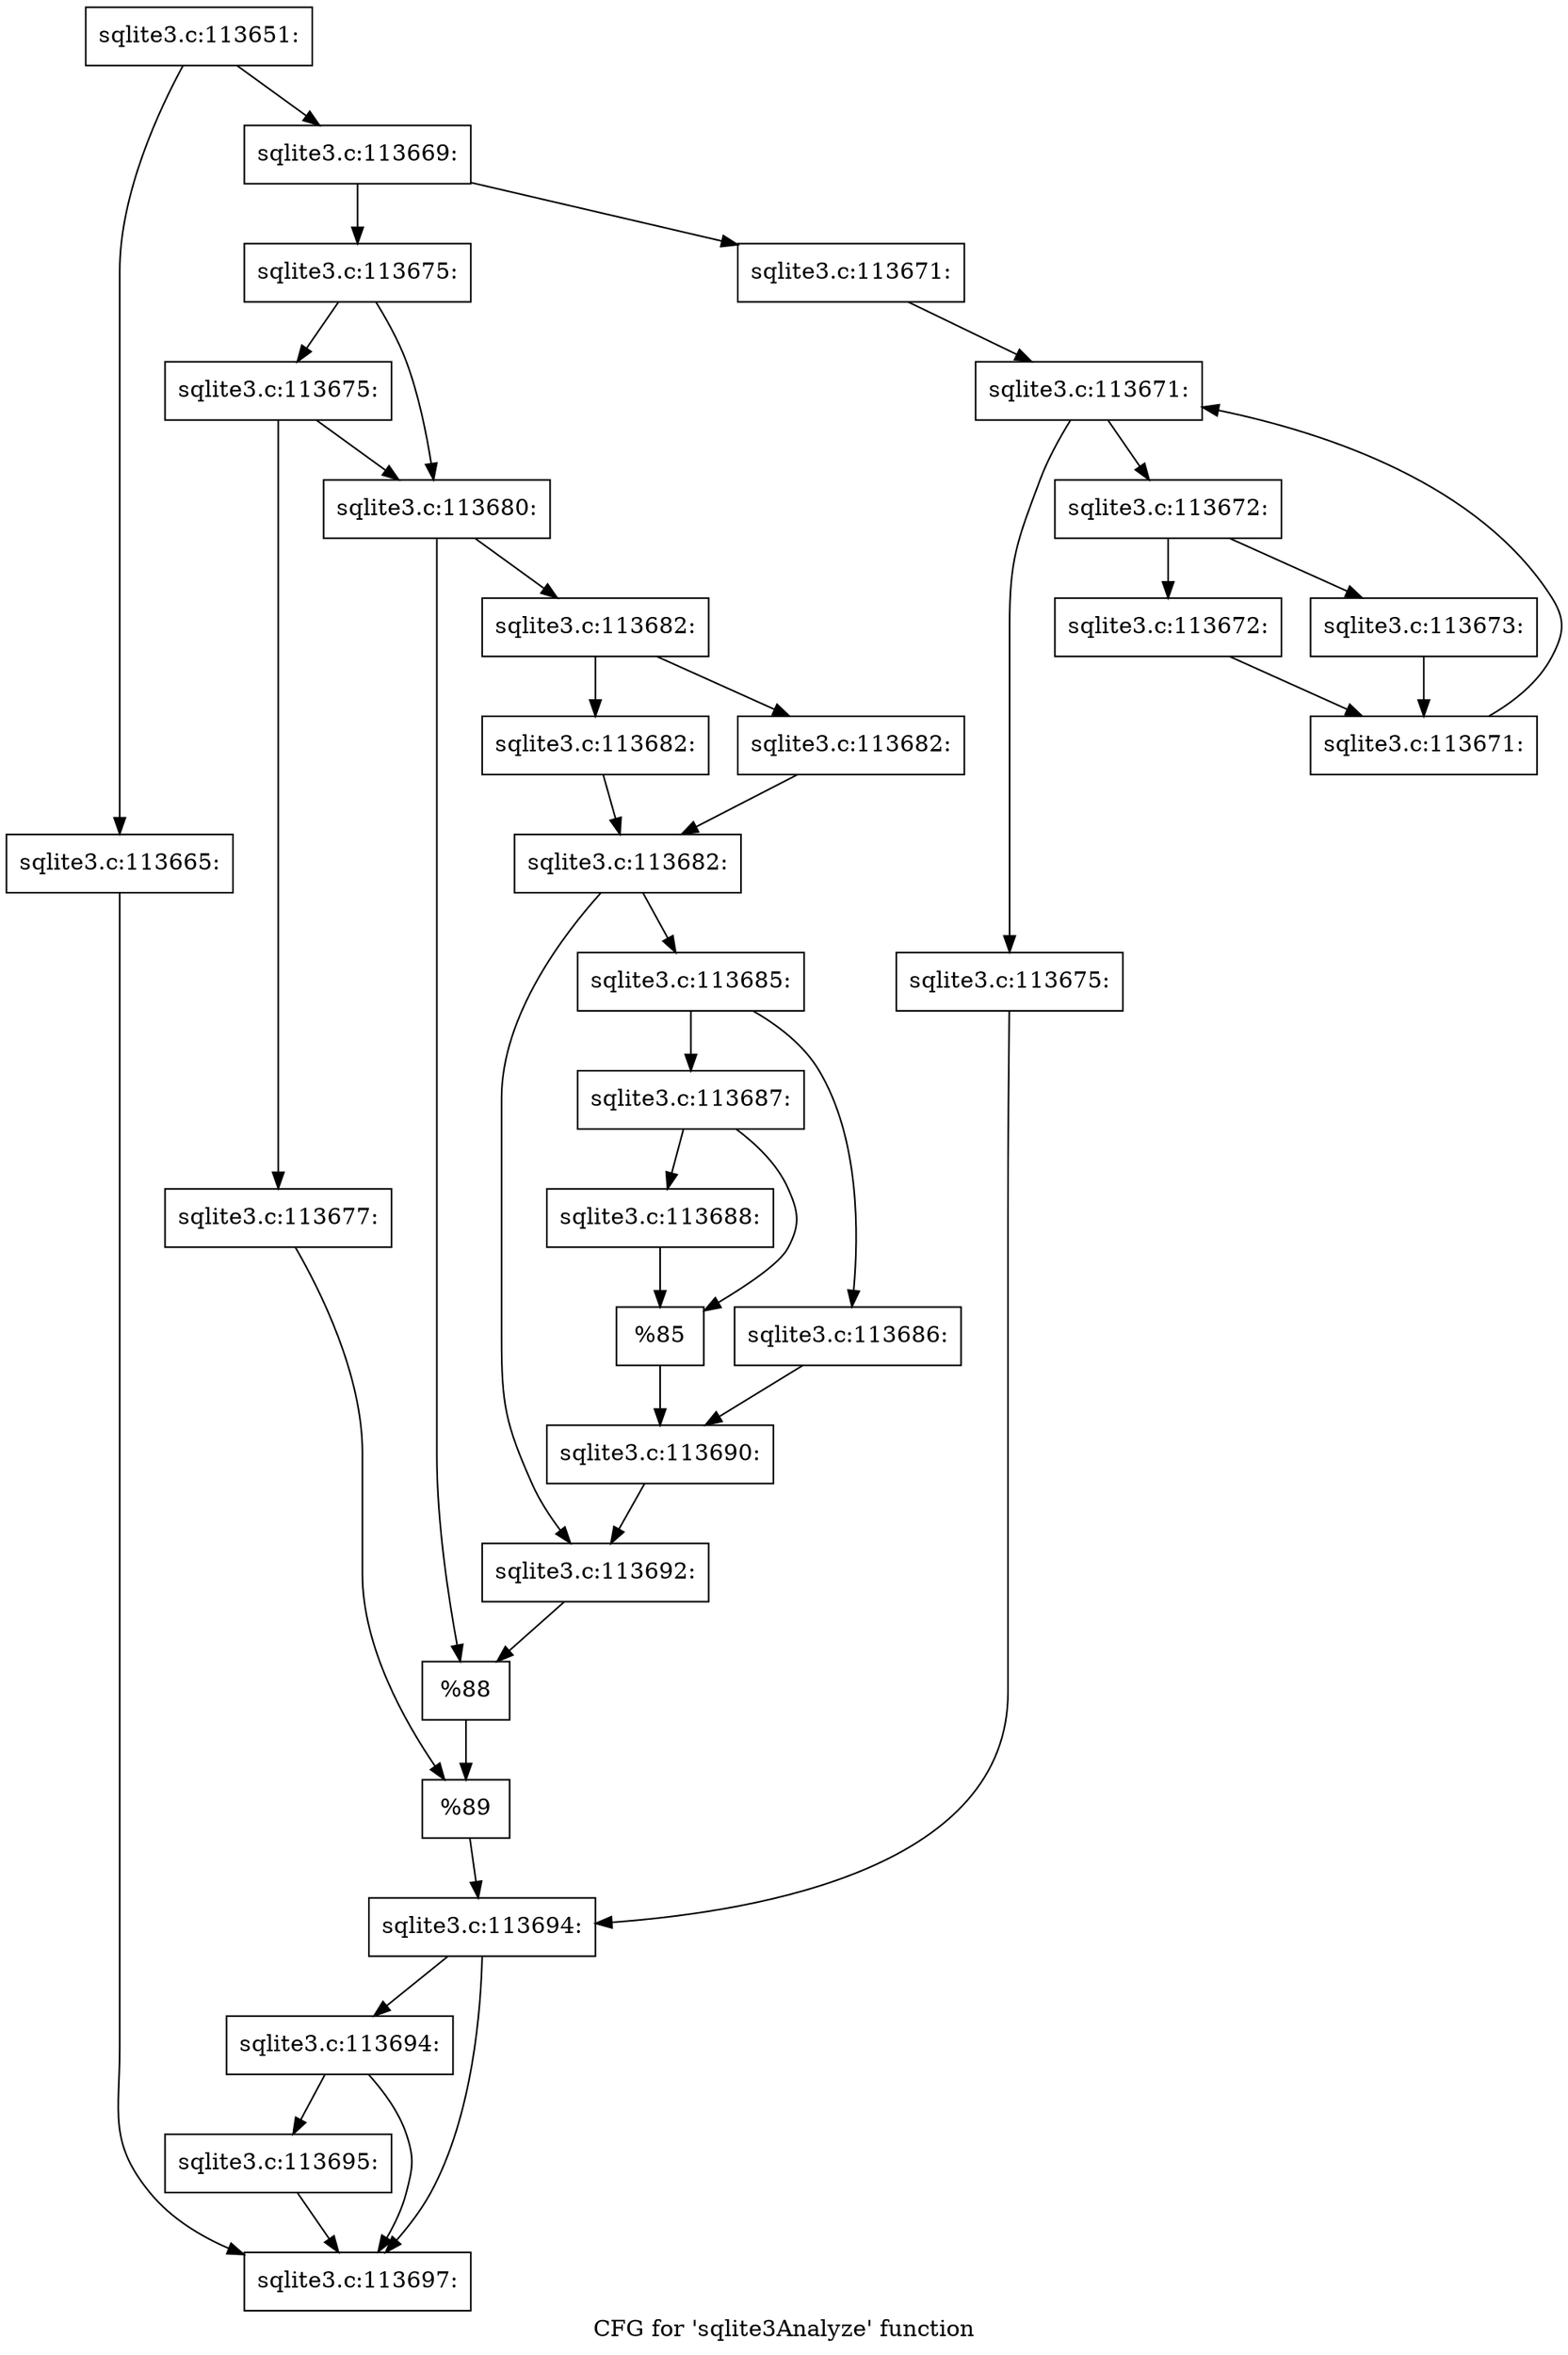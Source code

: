 digraph "CFG for 'sqlite3Analyze' function" {
	label="CFG for 'sqlite3Analyze' function";

	Node0x55c0fa30b000 [shape=record,label="{sqlite3.c:113651:}"];
	Node0x55c0fa30b000 -> Node0x55c0fa3104f0;
	Node0x55c0fa30b000 -> Node0x55c0fa310540;
	Node0x55c0fa3104f0 [shape=record,label="{sqlite3.c:113665:}"];
	Node0x55c0fa3104f0 -> Node0x55c0fa316ce0;
	Node0x55c0fa310540 [shape=record,label="{sqlite3.c:113669:}"];
	Node0x55c0fa310540 -> Node0x55c0fa310b40;
	Node0x55c0fa310540 -> Node0x55c0fa310be0;
	Node0x55c0fa310b40 [shape=record,label="{sqlite3.c:113671:}"];
	Node0x55c0fa310b40 -> Node0x55c0fa311130;
	Node0x55c0fa311130 [shape=record,label="{sqlite3.c:113671:}"];
	Node0x55c0fa311130 -> Node0x55c0fa3112e0;
	Node0x55c0fa311130 -> Node0x55c0fa310f80;
	Node0x55c0fa3112e0 [shape=record,label="{sqlite3.c:113672:}"];
	Node0x55c0fa3112e0 -> Node0x55c0fa3118c0;
	Node0x55c0fa3112e0 -> Node0x55c0fa311910;
	Node0x55c0fa3118c0 [shape=record,label="{sqlite3.c:113672:}"];
	Node0x55c0fa3118c0 -> Node0x55c0fa311250;
	Node0x55c0fa311910 [shape=record,label="{sqlite3.c:113673:}"];
	Node0x55c0fa311910 -> Node0x55c0fa311250;
	Node0x55c0fa311250 [shape=record,label="{sqlite3.c:113671:}"];
	Node0x55c0fa311250 -> Node0x55c0fa311130;
	Node0x55c0fa310f80 [shape=record,label="{sqlite3.c:113675:}"];
	Node0x55c0fa310f80 -> Node0x55c0fa310b90;
	Node0x55c0fa310be0 [shape=record,label="{sqlite3.c:113675:}"];
	Node0x55c0fa310be0 -> Node0x55c0fa3128b0;
	Node0x55c0fa310be0 -> Node0x55c0fa312860;
	Node0x55c0fa3128b0 [shape=record,label="{sqlite3.c:113675:}"];
	Node0x55c0fa3128b0 -> Node0x55c0f6091070;
	Node0x55c0fa3128b0 -> Node0x55c0fa312860;
	Node0x55c0f6091070 [shape=record,label="{sqlite3.c:113677:}"];
	Node0x55c0f6091070 -> Node0x55c0fa3122c0;
	Node0x55c0fa312860 [shape=record,label="{sqlite3.c:113680:}"];
	Node0x55c0fa312860 -> Node0x55c0fa313720;
	Node0x55c0fa312860 -> Node0x55c0fa313770;
	Node0x55c0fa313720 [shape=record,label="{sqlite3.c:113682:}"];
	Node0x55c0fa313720 -> Node0x55c0fa313b70;
	Node0x55c0fa313720 -> Node0x55c0fa313bc0;
	Node0x55c0fa313b70 [shape=record,label="{sqlite3.c:113682:}"];
	Node0x55c0fa313b70 -> Node0x55c0fa313c10;
	Node0x55c0fa313bc0 [shape=record,label="{sqlite3.c:113682:}"];
	Node0x55c0fa313bc0 -> Node0x55c0fa313c10;
	Node0x55c0fa313c10 [shape=record,label="{sqlite3.c:113682:}"];
	Node0x55c0fa313c10 -> Node0x55c0fa314a20;
	Node0x55c0fa313c10 -> Node0x55c0fa314a70;
	Node0x55c0fa314a20 [shape=record,label="{sqlite3.c:113685:}"];
	Node0x55c0fa314a20 -> Node0x55c0fa314db0;
	Node0x55c0fa314a20 -> Node0x55c0fa314e50;
	Node0x55c0fa314db0 [shape=record,label="{sqlite3.c:113686:}"];
	Node0x55c0fa314db0 -> Node0x55c0fa314e00;
	Node0x55c0fa314e50 [shape=record,label="{sqlite3.c:113687:}"];
	Node0x55c0fa314e50 -> Node0x55c0f60910c0;
	Node0x55c0fa314e50 -> Node0x55c0fa315b80;
	Node0x55c0f60910c0 [shape=record,label="{sqlite3.c:113688:}"];
	Node0x55c0f60910c0 -> Node0x55c0fa315b80;
	Node0x55c0fa315b80 [shape=record,label="{%85}"];
	Node0x55c0fa315b80 -> Node0x55c0fa314e00;
	Node0x55c0fa314e00 [shape=record,label="{sqlite3.c:113690:}"];
	Node0x55c0fa314e00 -> Node0x55c0fa314a70;
	Node0x55c0fa314a70 [shape=record,label="{sqlite3.c:113692:}"];
	Node0x55c0fa314a70 -> Node0x55c0fa313770;
	Node0x55c0fa313770 [shape=record,label="{%88}"];
	Node0x55c0fa313770 -> Node0x55c0fa3122c0;
	Node0x55c0fa3122c0 [shape=record,label="{%89}"];
	Node0x55c0fa3122c0 -> Node0x55c0fa310b90;
	Node0x55c0fa310b90 [shape=record,label="{sqlite3.c:113694:}"];
	Node0x55c0fa310b90 -> Node0x55c0fa316d30;
	Node0x55c0fa310b90 -> Node0x55c0fa316ce0;
	Node0x55c0fa316d30 [shape=record,label="{sqlite3.c:113694:}"];
	Node0x55c0fa316d30 -> Node0x55c0fa316c90;
	Node0x55c0fa316d30 -> Node0x55c0fa316ce0;
	Node0x55c0fa316c90 [shape=record,label="{sqlite3.c:113695:}"];
	Node0x55c0fa316c90 -> Node0x55c0fa316ce0;
	Node0x55c0fa316ce0 [shape=record,label="{sqlite3.c:113697:}"];
}
